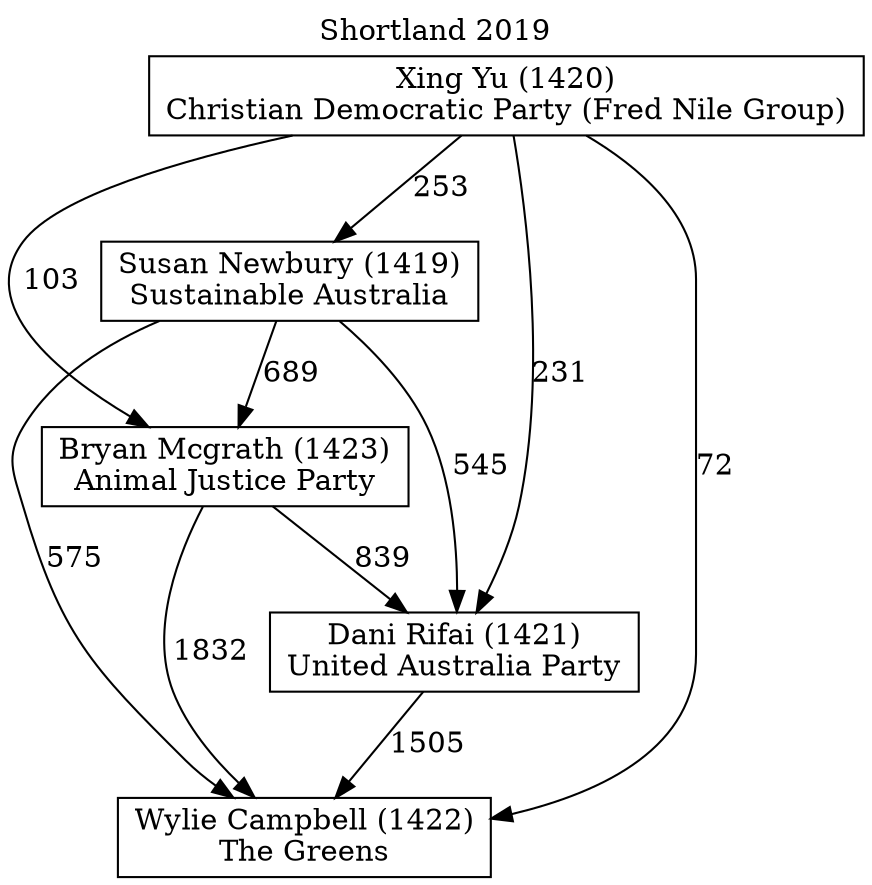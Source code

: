 // House preference flow
digraph "Wylie Campbell (1422)_Shortland_2019" {
	graph [label="Shortland 2019" labelloc=t mclimit=10]
	node [shape=box]
	"Bryan Mcgrath (1423)" [label="Bryan Mcgrath (1423)
Animal Justice Party"]
	"Dani Rifai (1421)" [label="Dani Rifai (1421)
United Australia Party"]
	"Susan Newbury (1419)" [label="Susan Newbury (1419)
Sustainable Australia"]
	"Wylie Campbell (1422)" [label="Wylie Campbell (1422)
The Greens"]
	"Xing Yu (1420)" [label="Xing Yu (1420)
Christian Democratic Party (Fred Nile Group)"]
	"Bryan Mcgrath (1423)" -> "Dani Rifai (1421)" [label=839]
	"Bryan Mcgrath (1423)" -> "Wylie Campbell (1422)" [label=1832]
	"Dani Rifai (1421)" -> "Wylie Campbell (1422)" [label=1505]
	"Susan Newbury (1419)" -> "Bryan Mcgrath (1423)" [label=689]
	"Susan Newbury (1419)" -> "Dani Rifai (1421)" [label=545]
	"Susan Newbury (1419)" -> "Wylie Campbell (1422)" [label=575]
	"Xing Yu (1420)" -> "Bryan Mcgrath (1423)" [label=103]
	"Xing Yu (1420)" -> "Dani Rifai (1421)" [label=231]
	"Xing Yu (1420)" -> "Susan Newbury (1419)" [label=253]
	"Xing Yu (1420)" -> "Wylie Campbell (1422)" [label=72]
}
